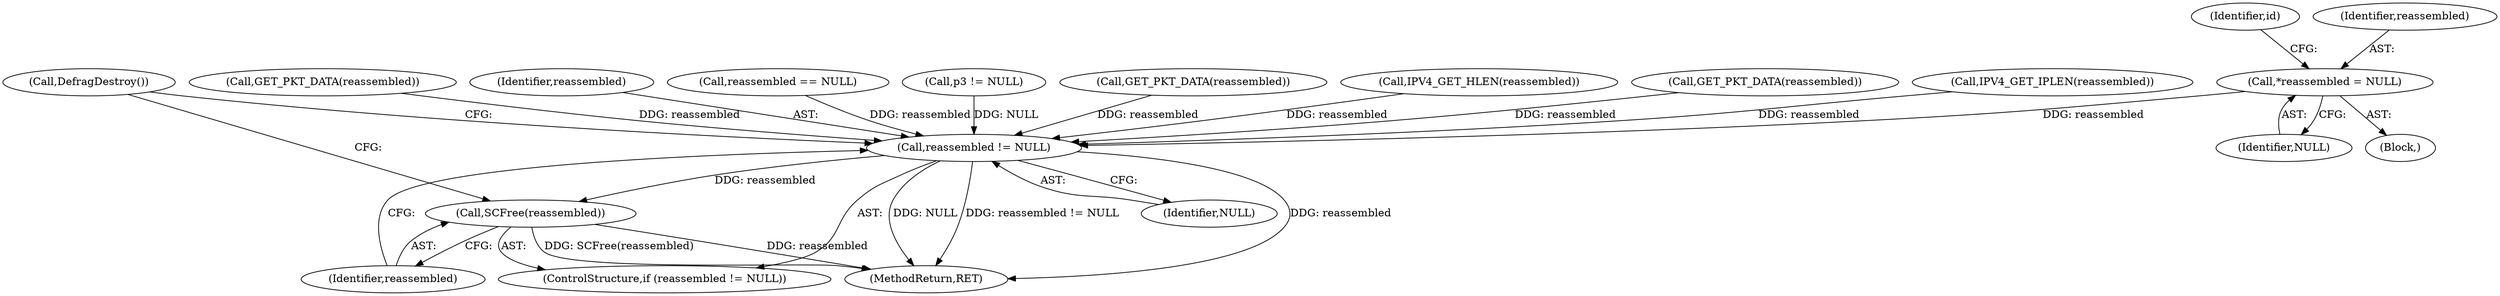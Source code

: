 digraph "0_suricata_4a04f814b15762eb446a5ead4d69d021512df6f8_8@pointer" {
"1000119" [label="(Call,*reassembled = NULL)"];
"1000296" [label="(Call,reassembled != NULL)"];
"1000299" [label="(Call,SCFree(reassembled))"];
"1000297" [label="(Identifier,reassembled)"];
"1000124" [label="(Identifier,id)"];
"1000300" [label="(Identifier,reassembled)"];
"1000197" [label="(Call,reassembled == NULL)"];
"1000290" [label="(Call,p3 != NULL)"];
"1000299" [label="(Call,SCFree(reassembled))"];
"1000268" [label="(Call,GET_PKT_DATA(reassembled))"];
"1000203" [label="(Call,IPV4_GET_HLEN(reassembled))"];
"1000301" [label="(Call,DefragDestroy())"];
"1000119" [label="(Call,*reassembled = NULL)"];
"1000248" [label="(Call,GET_PKT_DATA(reassembled))"];
"1000209" [label="(Call,IPV4_GET_IPLEN(reassembled))"];
"1000298" [label="(Identifier,NULL)"];
"1000120" [label="(Identifier,reassembled)"];
"1000121" [label="(Identifier,NULL)"];
"1000296" [label="(Call,reassembled != NULL)"];
"1000295" [label="(ControlStructure,if (reassembled != NULL))"];
"1000228" [label="(Call,GET_PKT_DATA(reassembled))"];
"1000105" [label="(Block,)"];
"1000304" [label="(MethodReturn,RET)"];
"1000119" -> "1000105"  [label="AST: "];
"1000119" -> "1000121"  [label="CFG: "];
"1000120" -> "1000119"  [label="AST: "];
"1000121" -> "1000119"  [label="AST: "];
"1000124" -> "1000119"  [label="CFG: "];
"1000119" -> "1000296"  [label="DDG: reassembled"];
"1000296" -> "1000295"  [label="AST: "];
"1000296" -> "1000298"  [label="CFG: "];
"1000297" -> "1000296"  [label="AST: "];
"1000298" -> "1000296"  [label="AST: "];
"1000300" -> "1000296"  [label="CFG: "];
"1000301" -> "1000296"  [label="CFG: "];
"1000296" -> "1000304"  [label="DDG: NULL"];
"1000296" -> "1000304"  [label="DDG: reassembled != NULL"];
"1000296" -> "1000304"  [label="DDG: reassembled"];
"1000209" -> "1000296"  [label="DDG: reassembled"];
"1000268" -> "1000296"  [label="DDG: reassembled"];
"1000228" -> "1000296"  [label="DDG: reassembled"];
"1000248" -> "1000296"  [label="DDG: reassembled"];
"1000203" -> "1000296"  [label="DDG: reassembled"];
"1000197" -> "1000296"  [label="DDG: reassembled"];
"1000290" -> "1000296"  [label="DDG: NULL"];
"1000296" -> "1000299"  [label="DDG: reassembled"];
"1000299" -> "1000295"  [label="AST: "];
"1000299" -> "1000300"  [label="CFG: "];
"1000300" -> "1000299"  [label="AST: "];
"1000301" -> "1000299"  [label="CFG: "];
"1000299" -> "1000304"  [label="DDG: reassembled"];
"1000299" -> "1000304"  [label="DDG: SCFree(reassembled)"];
}
